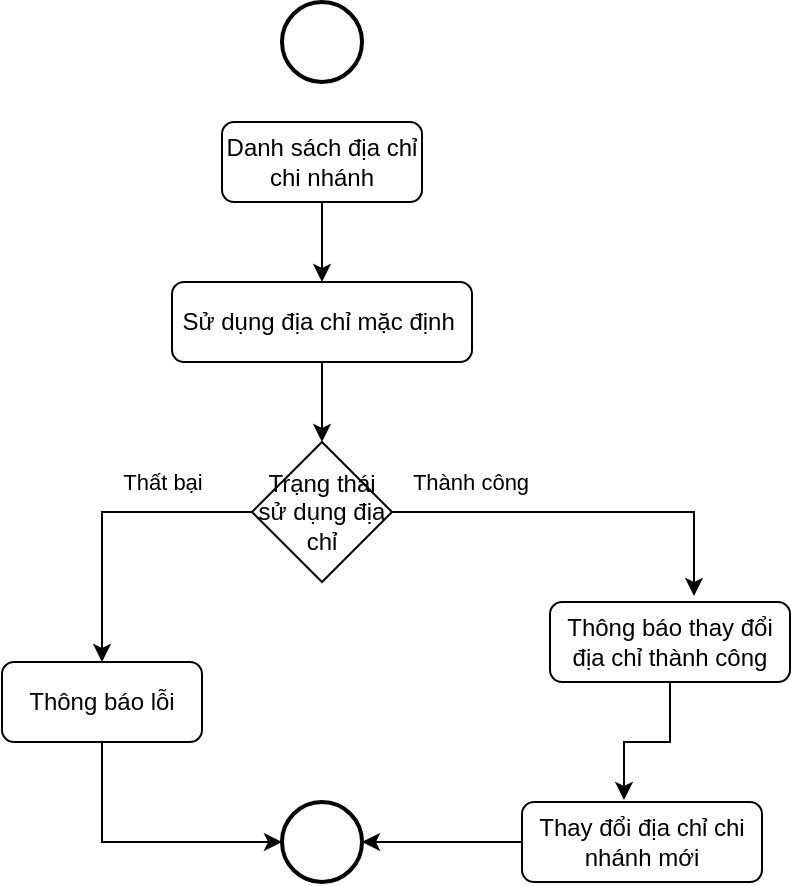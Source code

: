 <mxfile version="24.7.17">
  <diagram id="C5RBs43oDa-KdzZeNtuy" name="Page-1">
    <mxGraphModel dx="1120" dy="524" grid="1" gridSize="10" guides="1" tooltips="1" connect="1" arrows="1" fold="1" page="1" pageScale="1" pageWidth="827" pageHeight="1169" math="0" shadow="0">
      <root>
        <mxCell id="WIyWlLk6GJQsqaUBKTNV-0" />
        <mxCell id="WIyWlLk6GJQsqaUBKTNV-1" parent="WIyWlLk6GJQsqaUBKTNV-0" />
        <mxCell id="JjuOMAhSUkjG7GydBlQf-0" value="" style="strokeWidth=2;html=1;shape=mxgraph.flowchart.start_2;whiteSpace=wrap;" vertex="1" parent="WIyWlLk6GJQsqaUBKTNV-1">
          <mxGeometry x="160" y="40" width="40" height="40" as="geometry" />
        </mxCell>
        <mxCell id="JjuOMAhSUkjG7GydBlQf-16" style="edgeStyle=orthogonalEdgeStyle;rounded=0;orthogonalLoop=1;jettySize=auto;html=1;" edge="1" parent="WIyWlLk6GJQsqaUBKTNV-1" source="JjuOMAhSUkjG7GydBlQf-1" target="JjuOMAhSUkjG7GydBlQf-2">
          <mxGeometry relative="1" as="geometry" />
        </mxCell>
        <mxCell id="JjuOMAhSUkjG7GydBlQf-1" value="Danh sách địa chỉ chi nhánh" style="rounded=1;whiteSpace=wrap;html=1;" vertex="1" parent="WIyWlLk6GJQsqaUBKTNV-1">
          <mxGeometry x="130" y="100" width="100" height="40" as="geometry" />
        </mxCell>
        <mxCell id="JjuOMAhSUkjG7GydBlQf-15" style="edgeStyle=orthogonalEdgeStyle;rounded=0;orthogonalLoop=1;jettySize=auto;html=1;" edge="1" parent="WIyWlLk6GJQsqaUBKTNV-1" source="JjuOMAhSUkjG7GydBlQf-2" target="JjuOMAhSUkjG7GydBlQf-3">
          <mxGeometry relative="1" as="geometry" />
        </mxCell>
        <mxCell id="JjuOMAhSUkjG7GydBlQf-2" value="Sử dụng địa chỉ mặc định&amp;nbsp;" style="rounded=1;whiteSpace=wrap;html=1;" vertex="1" parent="WIyWlLk6GJQsqaUBKTNV-1">
          <mxGeometry x="105" y="180" width="150" height="40" as="geometry" />
        </mxCell>
        <mxCell id="JjuOMAhSUkjG7GydBlQf-5" style="edgeStyle=orthogonalEdgeStyle;rounded=0;orthogonalLoop=1;jettySize=auto;html=1;entryX=0.5;entryY=0;entryDx=0;entryDy=0;" edge="1" parent="WIyWlLk6GJQsqaUBKTNV-1" source="JjuOMAhSUkjG7GydBlQf-3" target="JjuOMAhSUkjG7GydBlQf-4">
          <mxGeometry relative="1" as="geometry" />
        </mxCell>
        <mxCell id="JjuOMAhSUkjG7GydBlQf-6" value="Thất bại" style="edgeLabel;html=1;align=center;verticalAlign=middle;resizable=0;points=[];" vertex="1" connectable="0" parent="JjuOMAhSUkjG7GydBlQf-5">
          <mxGeometry x="-0.36" relative="1" as="geometry">
            <mxPoint x="3" y="-15" as="offset" />
          </mxGeometry>
        </mxCell>
        <mxCell id="JjuOMAhSUkjG7GydBlQf-3" value="Trạng thái sử dụng địa chỉ" style="rhombus;whiteSpace=wrap;html=1;" vertex="1" parent="WIyWlLk6GJQsqaUBKTNV-1">
          <mxGeometry x="145" y="260" width="70" height="70" as="geometry" />
        </mxCell>
        <mxCell id="JjuOMAhSUkjG7GydBlQf-4" value="Thông báo lỗi" style="rounded=1;whiteSpace=wrap;html=1;" vertex="1" parent="WIyWlLk6GJQsqaUBKTNV-1">
          <mxGeometry x="20" y="370" width="100" height="40" as="geometry" />
        </mxCell>
        <mxCell id="JjuOMAhSUkjG7GydBlQf-7" value="" style="strokeWidth=2;html=1;shape=mxgraph.flowchart.start_2;whiteSpace=wrap;" vertex="1" parent="WIyWlLk6GJQsqaUBKTNV-1">
          <mxGeometry x="160" y="440" width="40" height="40" as="geometry" />
        </mxCell>
        <mxCell id="JjuOMAhSUkjG7GydBlQf-8" value="Thông báo thay đổi địa chỉ thành công" style="rounded=1;whiteSpace=wrap;html=1;" vertex="1" parent="WIyWlLk6GJQsqaUBKTNV-1">
          <mxGeometry x="294" y="340" width="120" height="40" as="geometry" />
        </mxCell>
        <mxCell id="JjuOMAhSUkjG7GydBlQf-9" style="edgeStyle=orthogonalEdgeStyle;rounded=0;orthogonalLoop=1;jettySize=auto;html=1;entryX=0.6;entryY=-0.075;entryDx=0;entryDy=0;entryPerimeter=0;" edge="1" parent="WIyWlLk6GJQsqaUBKTNV-1" source="JjuOMAhSUkjG7GydBlQf-3" target="JjuOMAhSUkjG7GydBlQf-8">
          <mxGeometry relative="1" as="geometry" />
        </mxCell>
        <mxCell id="JjuOMAhSUkjG7GydBlQf-10" value="Thành công" style="edgeLabel;html=1;align=center;verticalAlign=middle;resizable=0;points=[];" vertex="1" connectable="0" parent="JjuOMAhSUkjG7GydBlQf-9">
          <mxGeometry x="-0.477" y="-2" relative="1" as="geometry">
            <mxPoint x="-12" y="-17" as="offset" />
          </mxGeometry>
        </mxCell>
        <mxCell id="JjuOMAhSUkjG7GydBlQf-11" value="Thay đổi địa chỉ chi nhánh mới" style="rounded=1;whiteSpace=wrap;html=1;" vertex="1" parent="WIyWlLk6GJQsqaUBKTNV-1">
          <mxGeometry x="280" y="440" width="120" height="40" as="geometry" />
        </mxCell>
        <mxCell id="JjuOMAhSUkjG7GydBlQf-12" style="edgeStyle=orthogonalEdgeStyle;rounded=0;orthogonalLoop=1;jettySize=auto;html=1;entryX=1;entryY=0.5;entryDx=0;entryDy=0;entryPerimeter=0;" edge="1" parent="WIyWlLk6GJQsqaUBKTNV-1" source="JjuOMAhSUkjG7GydBlQf-11" target="JjuOMAhSUkjG7GydBlQf-7">
          <mxGeometry relative="1" as="geometry" />
        </mxCell>
        <mxCell id="JjuOMAhSUkjG7GydBlQf-13" style="edgeStyle=orthogonalEdgeStyle;rounded=0;orthogonalLoop=1;jettySize=auto;html=1;exitX=0.5;exitY=1;exitDx=0;exitDy=0;entryX=0;entryY=0.5;entryDx=0;entryDy=0;entryPerimeter=0;" edge="1" parent="WIyWlLk6GJQsqaUBKTNV-1" source="JjuOMAhSUkjG7GydBlQf-4" target="JjuOMAhSUkjG7GydBlQf-7">
          <mxGeometry relative="1" as="geometry" />
        </mxCell>
        <mxCell id="JjuOMAhSUkjG7GydBlQf-14" style="edgeStyle=orthogonalEdgeStyle;rounded=0;orthogonalLoop=1;jettySize=auto;html=1;entryX=0.425;entryY=-0.025;entryDx=0;entryDy=0;entryPerimeter=0;" edge="1" parent="WIyWlLk6GJQsqaUBKTNV-1" source="JjuOMAhSUkjG7GydBlQf-8" target="JjuOMAhSUkjG7GydBlQf-11">
          <mxGeometry relative="1" as="geometry" />
        </mxCell>
      </root>
    </mxGraphModel>
  </diagram>
</mxfile>
